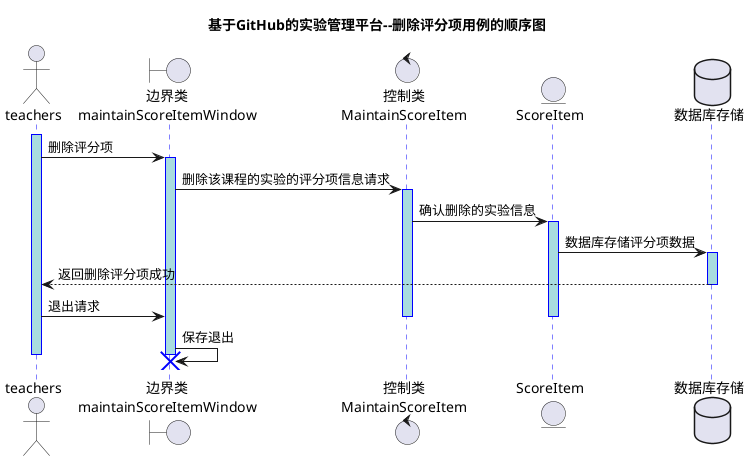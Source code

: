 @startuml
title 基于GitHub的实验管理平台--删除评分项用例的顺序图
actor teachers as T
boundary "边界类\nmaintainScoreItemWindow" as MSIW
control "控制类\nMaintainScoreItem" as MSI
entity ScoreItem as SI
database 数据库存储 as SH

activate T
T -> MSIW: 删除评分项
activate MSIW
MSIW -> MSI: 删除该课程的实验的评分项信息请求
activate MSI
MSI -> SI: 确认删除的实验信息
activate SI
SI -> SH: 数据库存储评分项数据
activate SH
SH --> T:返回删除评分项成功
deactivate SH

T -> MSIW: 退出请求
deactivate SI
deactivate MSI
MSIW -> MSIW: 保存退出
deactivate T
destroy MSIW

skinparam sequence {
	ArrowColor DeepSkyBlue
	ActorBorderColor DeepSkyBlue
	LifeLineBorderColor blue
	LifeLineBackgroundColor #A9DCDF

	ParticipantBorderColor DeepSkyBlue
	ParticipantBackgroundColor DodgerBlue
	ParticipantFontName Impact
	ParticipantFontSize 17
	ParticipantFontColor #A9DCDF

	ActorBackgroundColor aqua
	ActorFontSize 17
	ActorFontName Aapex
}

@enduml
